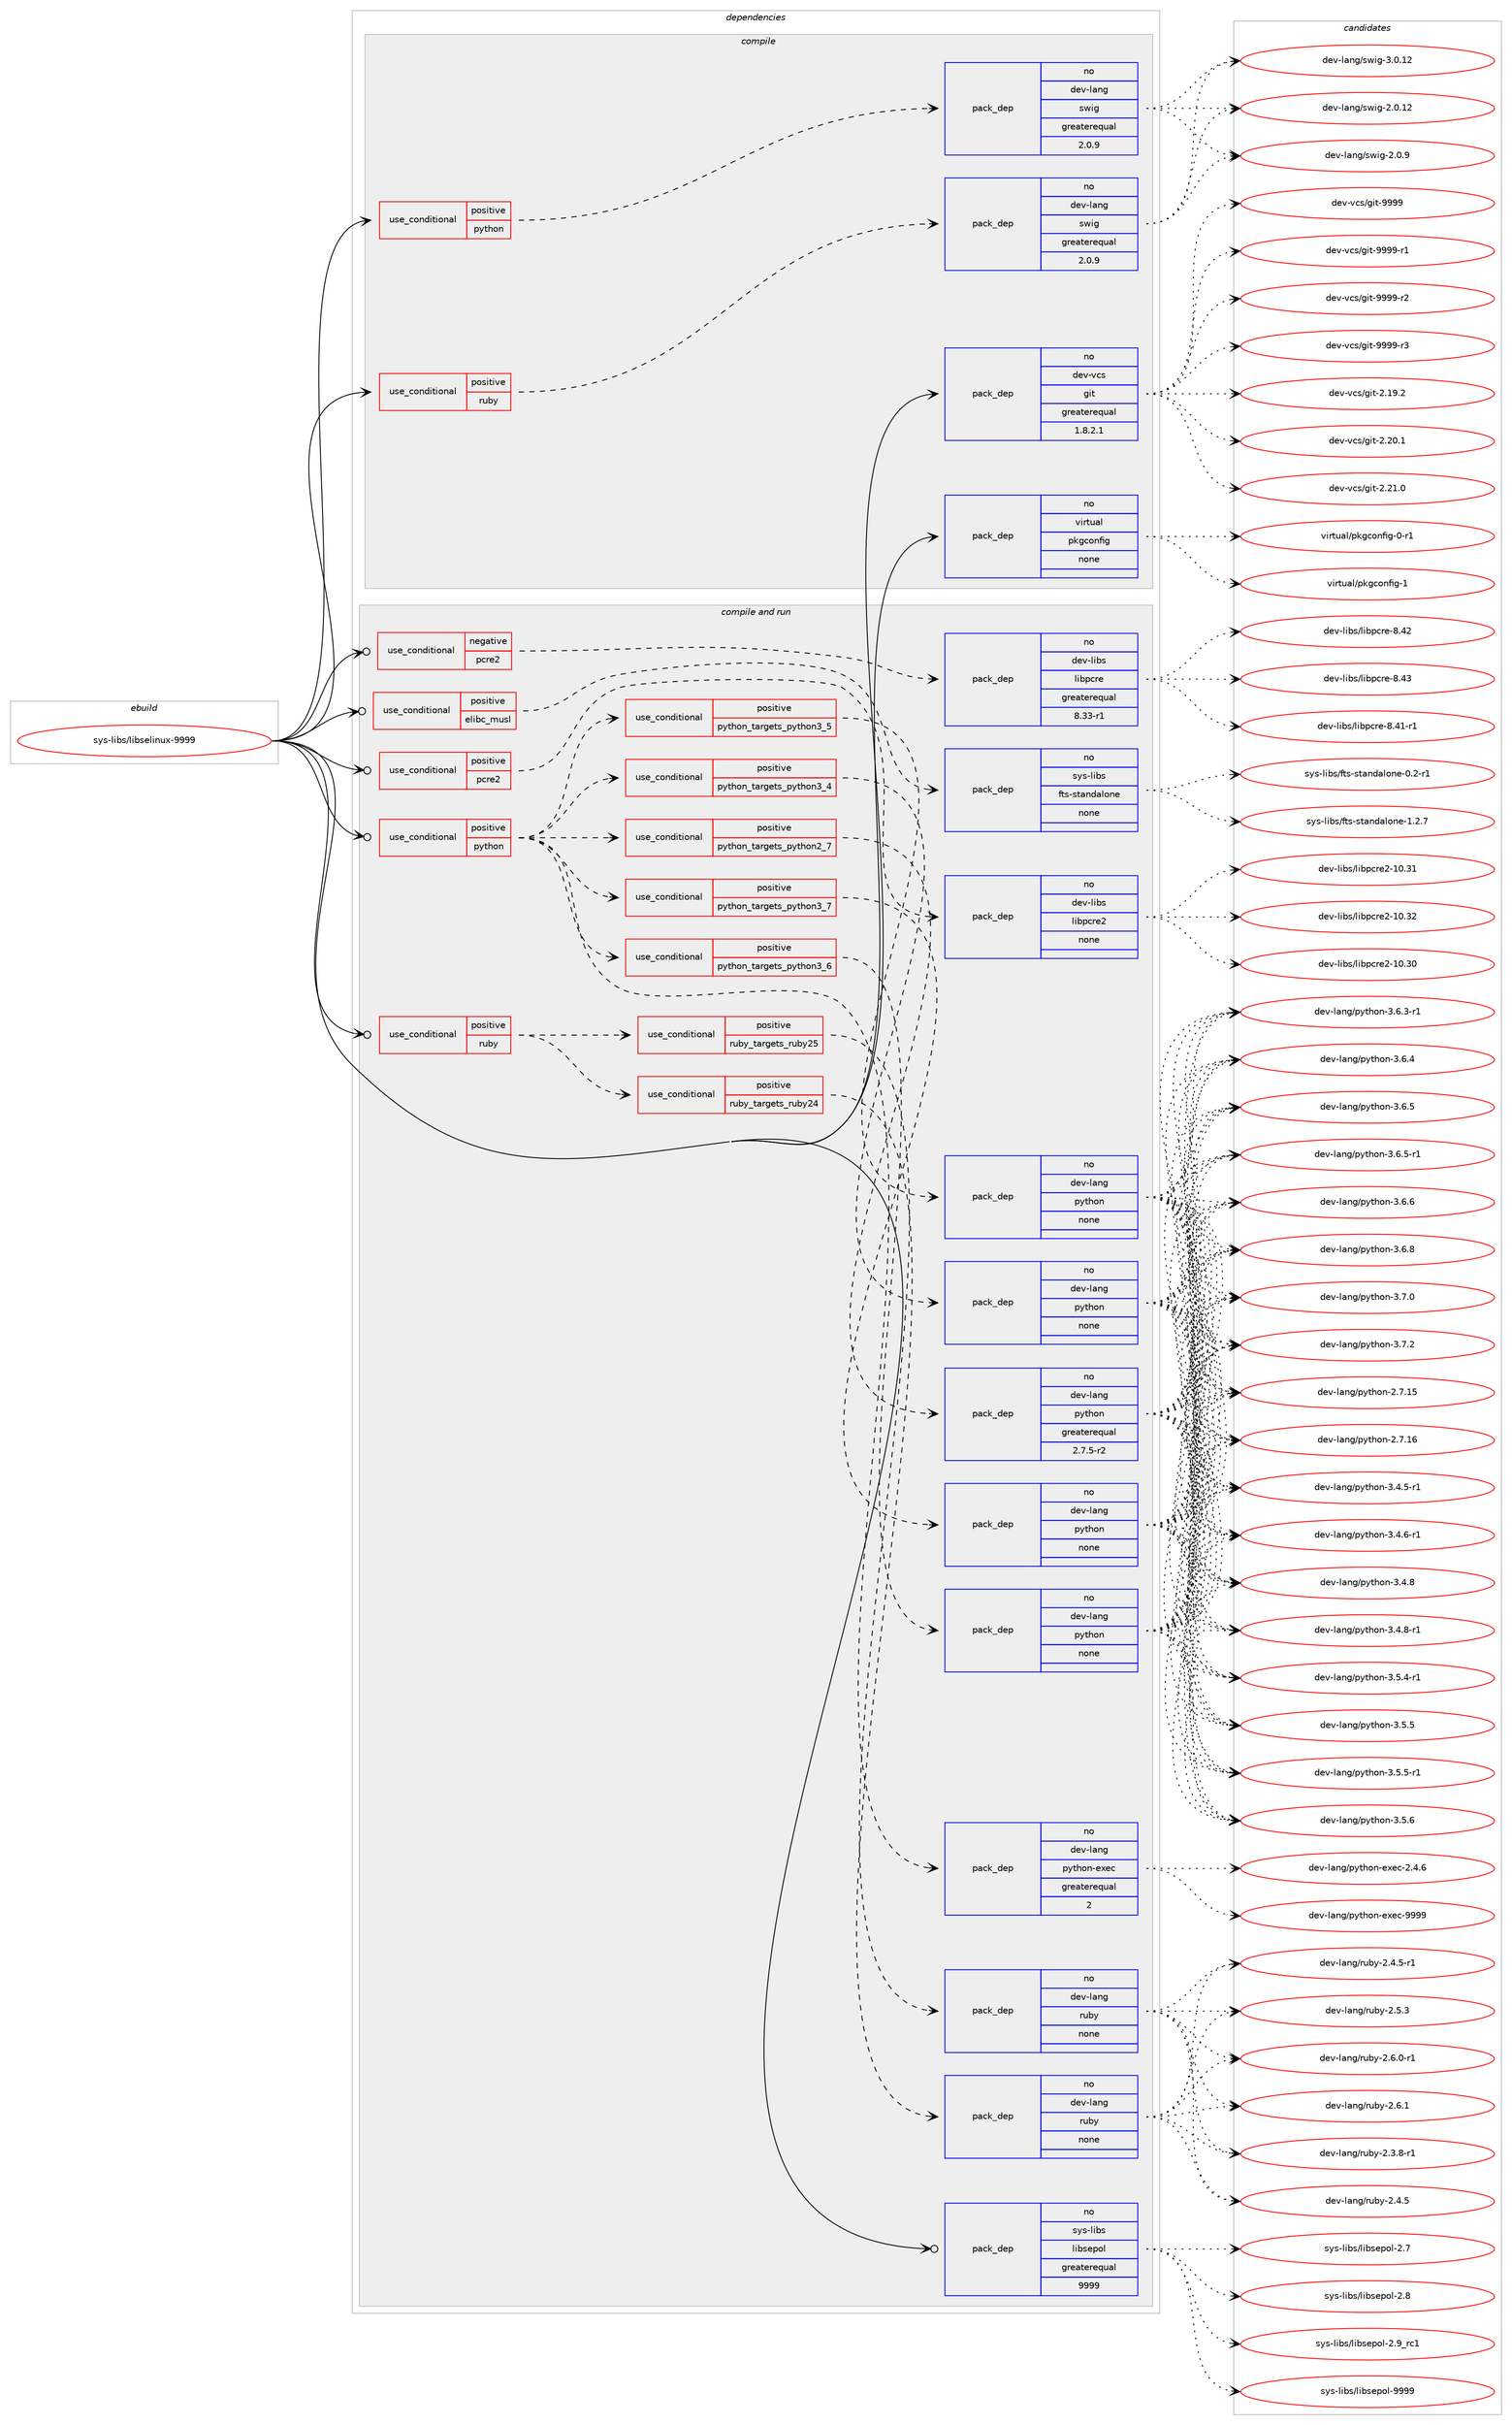digraph prolog {

# *************
# Graph options
# *************

newrank=true;
concentrate=true;
compound=true;
graph [rankdir=LR,fontname=Helvetica,fontsize=10,ranksep=1.5];#, ranksep=2.5, nodesep=0.2];
edge  [arrowhead=vee];
node  [fontname=Helvetica,fontsize=10];

# **********
# The ebuild
# **********

subgraph cluster_leftcol {
color=gray;
rank=same;
label=<<i>ebuild</i>>;
id [label="sys-libs/libselinux-9999", color=red, width=4, href="../sys-libs/libselinux-9999.svg"];
}

# ****************
# The dependencies
# ****************

subgraph cluster_midcol {
color=gray;
label=<<i>dependencies</i>>;
subgraph cluster_compile {
fillcolor="#eeeeee";
style=filled;
label=<<i>compile</i>>;
subgraph cond462052 {
dependency1738681 [label=<<TABLE BORDER="0" CELLBORDER="1" CELLSPACING="0" CELLPADDING="4"><TR><TD ROWSPAN="3" CELLPADDING="10">use_conditional</TD></TR><TR><TD>positive</TD></TR><TR><TD>python</TD></TR></TABLE>>, shape=none, color=red];
subgraph pack1247934 {
dependency1738682 [label=<<TABLE BORDER="0" CELLBORDER="1" CELLSPACING="0" CELLPADDING="4" WIDTH="220"><TR><TD ROWSPAN="6" CELLPADDING="30">pack_dep</TD></TR><TR><TD WIDTH="110">no</TD></TR><TR><TD>dev-lang</TD></TR><TR><TD>swig</TD></TR><TR><TD>greaterequal</TD></TR><TR><TD>2.0.9</TD></TR></TABLE>>, shape=none, color=blue];
}
dependency1738681:e -> dependency1738682:w [weight=20,style="dashed",arrowhead="vee"];
}
id:e -> dependency1738681:w [weight=20,style="solid",arrowhead="vee"];
subgraph cond462053 {
dependency1738683 [label=<<TABLE BORDER="0" CELLBORDER="1" CELLSPACING="0" CELLPADDING="4"><TR><TD ROWSPAN="3" CELLPADDING="10">use_conditional</TD></TR><TR><TD>positive</TD></TR><TR><TD>ruby</TD></TR></TABLE>>, shape=none, color=red];
subgraph pack1247935 {
dependency1738684 [label=<<TABLE BORDER="0" CELLBORDER="1" CELLSPACING="0" CELLPADDING="4" WIDTH="220"><TR><TD ROWSPAN="6" CELLPADDING="30">pack_dep</TD></TR><TR><TD WIDTH="110">no</TD></TR><TR><TD>dev-lang</TD></TR><TR><TD>swig</TD></TR><TR><TD>greaterequal</TD></TR><TR><TD>2.0.9</TD></TR></TABLE>>, shape=none, color=blue];
}
dependency1738683:e -> dependency1738684:w [weight=20,style="dashed",arrowhead="vee"];
}
id:e -> dependency1738683:w [weight=20,style="solid",arrowhead="vee"];
subgraph pack1247936 {
dependency1738685 [label=<<TABLE BORDER="0" CELLBORDER="1" CELLSPACING="0" CELLPADDING="4" WIDTH="220"><TR><TD ROWSPAN="6" CELLPADDING="30">pack_dep</TD></TR><TR><TD WIDTH="110">no</TD></TR><TR><TD>dev-vcs</TD></TR><TR><TD>git</TD></TR><TR><TD>greaterequal</TD></TR><TR><TD>1.8.2.1</TD></TR></TABLE>>, shape=none, color=blue];
}
id:e -> dependency1738685:w [weight=20,style="solid",arrowhead="vee"];
subgraph pack1247937 {
dependency1738686 [label=<<TABLE BORDER="0" CELLBORDER="1" CELLSPACING="0" CELLPADDING="4" WIDTH="220"><TR><TD ROWSPAN="6" CELLPADDING="30">pack_dep</TD></TR><TR><TD WIDTH="110">no</TD></TR><TR><TD>virtual</TD></TR><TR><TD>pkgconfig</TD></TR><TR><TD>none</TD></TR><TR><TD></TD></TR></TABLE>>, shape=none, color=blue];
}
id:e -> dependency1738686:w [weight=20,style="solid",arrowhead="vee"];
}
subgraph cluster_compileandrun {
fillcolor="#eeeeee";
style=filled;
label=<<i>compile and run</i>>;
subgraph cond462054 {
dependency1738687 [label=<<TABLE BORDER="0" CELLBORDER="1" CELLSPACING="0" CELLPADDING="4"><TR><TD ROWSPAN="3" CELLPADDING="10">use_conditional</TD></TR><TR><TD>negative</TD></TR><TR><TD>pcre2</TD></TR></TABLE>>, shape=none, color=red];
subgraph pack1247938 {
dependency1738688 [label=<<TABLE BORDER="0" CELLBORDER="1" CELLSPACING="0" CELLPADDING="4" WIDTH="220"><TR><TD ROWSPAN="6" CELLPADDING="30">pack_dep</TD></TR><TR><TD WIDTH="110">no</TD></TR><TR><TD>dev-libs</TD></TR><TR><TD>libpcre</TD></TR><TR><TD>greaterequal</TD></TR><TR><TD>8.33-r1</TD></TR></TABLE>>, shape=none, color=blue];
}
dependency1738687:e -> dependency1738688:w [weight=20,style="dashed",arrowhead="vee"];
}
id:e -> dependency1738687:w [weight=20,style="solid",arrowhead="odotvee"];
subgraph cond462055 {
dependency1738689 [label=<<TABLE BORDER="0" CELLBORDER="1" CELLSPACING="0" CELLPADDING="4"><TR><TD ROWSPAN="3" CELLPADDING="10">use_conditional</TD></TR><TR><TD>positive</TD></TR><TR><TD>elibc_musl</TD></TR></TABLE>>, shape=none, color=red];
subgraph pack1247939 {
dependency1738690 [label=<<TABLE BORDER="0" CELLBORDER="1" CELLSPACING="0" CELLPADDING="4" WIDTH="220"><TR><TD ROWSPAN="6" CELLPADDING="30">pack_dep</TD></TR><TR><TD WIDTH="110">no</TD></TR><TR><TD>sys-libs</TD></TR><TR><TD>fts-standalone</TD></TR><TR><TD>none</TD></TR><TR><TD></TD></TR></TABLE>>, shape=none, color=blue];
}
dependency1738689:e -> dependency1738690:w [weight=20,style="dashed",arrowhead="vee"];
}
id:e -> dependency1738689:w [weight=20,style="solid",arrowhead="odotvee"];
subgraph cond462056 {
dependency1738691 [label=<<TABLE BORDER="0" CELLBORDER="1" CELLSPACING="0" CELLPADDING="4"><TR><TD ROWSPAN="3" CELLPADDING="10">use_conditional</TD></TR><TR><TD>positive</TD></TR><TR><TD>pcre2</TD></TR></TABLE>>, shape=none, color=red];
subgraph pack1247940 {
dependency1738692 [label=<<TABLE BORDER="0" CELLBORDER="1" CELLSPACING="0" CELLPADDING="4" WIDTH="220"><TR><TD ROWSPAN="6" CELLPADDING="30">pack_dep</TD></TR><TR><TD WIDTH="110">no</TD></TR><TR><TD>dev-libs</TD></TR><TR><TD>libpcre2</TD></TR><TR><TD>none</TD></TR><TR><TD></TD></TR></TABLE>>, shape=none, color=blue];
}
dependency1738691:e -> dependency1738692:w [weight=20,style="dashed",arrowhead="vee"];
}
id:e -> dependency1738691:w [weight=20,style="solid",arrowhead="odotvee"];
subgraph cond462057 {
dependency1738693 [label=<<TABLE BORDER="0" CELLBORDER="1" CELLSPACING="0" CELLPADDING="4"><TR><TD ROWSPAN="3" CELLPADDING="10">use_conditional</TD></TR><TR><TD>positive</TD></TR><TR><TD>python</TD></TR></TABLE>>, shape=none, color=red];
subgraph cond462058 {
dependency1738694 [label=<<TABLE BORDER="0" CELLBORDER="1" CELLSPACING="0" CELLPADDING="4"><TR><TD ROWSPAN="3" CELLPADDING="10">use_conditional</TD></TR><TR><TD>positive</TD></TR><TR><TD>python_targets_python2_7</TD></TR></TABLE>>, shape=none, color=red];
subgraph pack1247941 {
dependency1738695 [label=<<TABLE BORDER="0" CELLBORDER="1" CELLSPACING="0" CELLPADDING="4" WIDTH="220"><TR><TD ROWSPAN="6" CELLPADDING="30">pack_dep</TD></TR><TR><TD WIDTH="110">no</TD></TR><TR><TD>dev-lang</TD></TR><TR><TD>python</TD></TR><TR><TD>greaterequal</TD></TR><TR><TD>2.7.5-r2</TD></TR></TABLE>>, shape=none, color=blue];
}
dependency1738694:e -> dependency1738695:w [weight=20,style="dashed",arrowhead="vee"];
}
dependency1738693:e -> dependency1738694:w [weight=20,style="dashed",arrowhead="vee"];
subgraph cond462059 {
dependency1738696 [label=<<TABLE BORDER="0" CELLBORDER="1" CELLSPACING="0" CELLPADDING="4"><TR><TD ROWSPAN="3" CELLPADDING="10">use_conditional</TD></TR><TR><TD>positive</TD></TR><TR><TD>python_targets_python3_4</TD></TR></TABLE>>, shape=none, color=red];
subgraph pack1247942 {
dependency1738697 [label=<<TABLE BORDER="0" CELLBORDER="1" CELLSPACING="0" CELLPADDING="4" WIDTH="220"><TR><TD ROWSPAN="6" CELLPADDING="30">pack_dep</TD></TR><TR><TD WIDTH="110">no</TD></TR><TR><TD>dev-lang</TD></TR><TR><TD>python</TD></TR><TR><TD>none</TD></TR><TR><TD></TD></TR></TABLE>>, shape=none, color=blue];
}
dependency1738696:e -> dependency1738697:w [weight=20,style="dashed",arrowhead="vee"];
}
dependency1738693:e -> dependency1738696:w [weight=20,style="dashed",arrowhead="vee"];
subgraph cond462060 {
dependency1738698 [label=<<TABLE BORDER="0" CELLBORDER="1" CELLSPACING="0" CELLPADDING="4"><TR><TD ROWSPAN="3" CELLPADDING="10">use_conditional</TD></TR><TR><TD>positive</TD></TR><TR><TD>python_targets_python3_5</TD></TR></TABLE>>, shape=none, color=red];
subgraph pack1247943 {
dependency1738699 [label=<<TABLE BORDER="0" CELLBORDER="1" CELLSPACING="0" CELLPADDING="4" WIDTH="220"><TR><TD ROWSPAN="6" CELLPADDING="30">pack_dep</TD></TR><TR><TD WIDTH="110">no</TD></TR><TR><TD>dev-lang</TD></TR><TR><TD>python</TD></TR><TR><TD>none</TD></TR><TR><TD></TD></TR></TABLE>>, shape=none, color=blue];
}
dependency1738698:e -> dependency1738699:w [weight=20,style="dashed",arrowhead="vee"];
}
dependency1738693:e -> dependency1738698:w [weight=20,style="dashed",arrowhead="vee"];
subgraph cond462061 {
dependency1738700 [label=<<TABLE BORDER="0" CELLBORDER="1" CELLSPACING="0" CELLPADDING="4"><TR><TD ROWSPAN="3" CELLPADDING="10">use_conditional</TD></TR><TR><TD>positive</TD></TR><TR><TD>python_targets_python3_6</TD></TR></TABLE>>, shape=none, color=red];
subgraph pack1247944 {
dependency1738701 [label=<<TABLE BORDER="0" CELLBORDER="1" CELLSPACING="0" CELLPADDING="4" WIDTH="220"><TR><TD ROWSPAN="6" CELLPADDING="30">pack_dep</TD></TR><TR><TD WIDTH="110">no</TD></TR><TR><TD>dev-lang</TD></TR><TR><TD>python</TD></TR><TR><TD>none</TD></TR><TR><TD></TD></TR></TABLE>>, shape=none, color=blue];
}
dependency1738700:e -> dependency1738701:w [weight=20,style="dashed",arrowhead="vee"];
}
dependency1738693:e -> dependency1738700:w [weight=20,style="dashed",arrowhead="vee"];
subgraph cond462062 {
dependency1738702 [label=<<TABLE BORDER="0" CELLBORDER="1" CELLSPACING="0" CELLPADDING="4"><TR><TD ROWSPAN="3" CELLPADDING="10">use_conditional</TD></TR><TR><TD>positive</TD></TR><TR><TD>python_targets_python3_7</TD></TR></TABLE>>, shape=none, color=red];
subgraph pack1247945 {
dependency1738703 [label=<<TABLE BORDER="0" CELLBORDER="1" CELLSPACING="0" CELLPADDING="4" WIDTH="220"><TR><TD ROWSPAN="6" CELLPADDING="30">pack_dep</TD></TR><TR><TD WIDTH="110">no</TD></TR><TR><TD>dev-lang</TD></TR><TR><TD>python</TD></TR><TR><TD>none</TD></TR><TR><TD></TD></TR></TABLE>>, shape=none, color=blue];
}
dependency1738702:e -> dependency1738703:w [weight=20,style="dashed",arrowhead="vee"];
}
dependency1738693:e -> dependency1738702:w [weight=20,style="dashed",arrowhead="vee"];
subgraph pack1247946 {
dependency1738704 [label=<<TABLE BORDER="0" CELLBORDER="1" CELLSPACING="0" CELLPADDING="4" WIDTH="220"><TR><TD ROWSPAN="6" CELLPADDING="30">pack_dep</TD></TR><TR><TD WIDTH="110">no</TD></TR><TR><TD>dev-lang</TD></TR><TR><TD>python-exec</TD></TR><TR><TD>greaterequal</TD></TR><TR><TD>2</TD></TR></TABLE>>, shape=none, color=blue];
}
dependency1738693:e -> dependency1738704:w [weight=20,style="dashed",arrowhead="vee"];
}
id:e -> dependency1738693:w [weight=20,style="solid",arrowhead="odotvee"];
subgraph cond462063 {
dependency1738705 [label=<<TABLE BORDER="0" CELLBORDER="1" CELLSPACING="0" CELLPADDING="4"><TR><TD ROWSPAN="3" CELLPADDING="10">use_conditional</TD></TR><TR><TD>positive</TD></TR><TR><TD>ruby</TD></TR></TABLE>>, shape=none, color=red];
subgraph cond462064 {
dependency1738706 [label=<<TABLE BORDER="0" CELLBORDER="1" CELLSPACING="0" CELLPADDING="4"><TR><TD ROWSPAN="3" CELLPADDING="10">use_conditional</TD></TR><TR><TD>positive</TD></TR><TR><TD>ruby_targets_ruby24</TD></TR></TABLE>>, shape=none, color=red];
subgraph pack1247947 {
dependency1738707 [label=<<TABLE BORDER="0" CELLBORDER="1" CELLSPACING="0" CELLPADDING="4" WIDTH="220"><TR><TD ROWSPAN="6" CELLPADDING="30">pack_dep</TD></TR><TR><TD WIDTH="110">no</TD></TR><TR><TD>dev-lang</TD></TR><TR><TD>ruby</TD></TR><TR><TD>none</TD></TR><TR><TD></TD></TR></TABLE>>, shape=none, color=blue];
}
dependency1738706:e -> dependency1738707:w [weight=20,style="dashed",arrowhead="vee"];
}
dependency1738705:e -> dependency1738706:w [weight=20,style="dashed",arrowhead="vee"];
subgraph cond462065 {
dependency1738708 [label=<<TABLE BORDER="0" CELLBORDER="1" CELLSPACING="0" CELLPADDING="4"><TR><TD ROWSPAN="3" CELLPADDING="10">use_conditional</TD></TR><TR><TD>positive</TD></TR><TR><TD>ruby_targets_ruby25</TD></TR></TABLE>>, shape=none, color=red];
subgraph pack1247948 {
dependency1738709 [label=<<TABLE BORDER="0" CELLBORDER="1" CELLSPACING="0" CELLPADDING="4" WIDTH="220"><TR><TD ROWSPAN="6" CELLPADDING="30">pack_dep</TD></TR><TR><TD WIDTH="110">no</TD></TR><TR><TD>dev-lang</TD></TR><TR><TD>ruby</TD></TR><TR><TD>none</TD></TR><TR><TD></TD></TR></TABLE>>, shape=none, color=blue];
}
dependency1738708:e -> dependency1738709:w [weight=20,style="dashed",arrowhead="vee"];
}
dependency1738705:e -> dependency1738708:w [weight=20,style="dashed",arrowhead="vee"];
}
id:e -> dependency1738705:w [weight=20,style="solid",arrowhead="odotvee"];
subgraph pack1247949 {
dependency1738710 [label=<<TABLE BORDER="0" CELLBORDER="1" CELLSPACING="0" CELLPADDING="4" WIDTH="220"><TR><TD ROWSPAN="6" CELLPADDING="30">pack_dep</TD></TR><TR><TD WIDTH="110">no</TD></TR><TR><TD>sys-libs</TD></TR><TR><TD>libsepol</TD></TR><TR><TD>greaterequal</TD></TR><TR><TD>9999</TD></TR></TABLE>>, shape=none, color=blue];
}
id:e -> dependency1738710:w [weight=20,style="solid",arrowhead="odotvee"];
}
subgraph cluster_run {
fillcolor="#eeeeee";
style=filled;
label=<<i>run</i>>;
}
}

# **************
# The candidates
# **************

subgraph cluster_choices {
rank=same;
color=gray;
label=<<i>candidates</i>>;

subgraph choice1247934 {
color=black;
nodesep=1;
choice10010111845108971101034711511910510345504648464950 [label="dev-lang/swig-2.0.12", color=red, width=4,href="../dev-lang/swig-2.0.12.svg"];
choice100101118451089711010347115119105103455046484657 [label="dev-lang/swig-2.0.9", color=red, width=4,href="../dev-lang/swig-2.0.9.svg"];
choice10010111845108971101034711511910510345514648464950 [label="dev-lang/swig-3.0.12", color=red, width=4,href="../dev-lang/swig-3.0.12.svg"];
dependency1738682:e -> choice10010111845108971101034711511910510345504648464950:w [style=dotted,weight="100"];
dependency1738682:e -> choice100101118451089711010347115119105103455046484657:w [style=dotted,weight="100"];
dependency1738682:e -> choice10010111845108971101034711511910510345514648464950:w [style=dotted,weight="100"];
}
subgraph choice1247935 {
color=black;
nodesep=1;
choice10010111845108971101034711511910510345504648464950 [label="dev-lang/swig-2.0.12", color=red, width=4,href="../dev-lang/swig-2.0.12.svg"];
choice100101118451089711010347115119105103455046484657 [label="dev-lang/swig-2.0.9", color=red, width=4,href="../dev-lang/swig-2.0.9.svg"];
choice10010111845108971101034711511910510345514648464950 [label="dev-lang/swig-3.0.12", color=red, width=4,href="../dev-lang/swig-3.0.12.svg"];
dependency1738684:e -> choice10010111845108971101034711511910510345504648464950:w [style=dotted,weight="100"];
dependency1738684:e -> choice100101118451089711010347115119105103455046484657:w [style=dotted,weight="100"];
dependency1738684:e -> choice10010111845108971101034711511910510345514648464950:w [style=dotted,weight="100"];
}
subgraph choice1247936 {
color=black;
nodesep=1;
choice10010111845118991154710310511645504649574650 [label="dev-vcs/git-2.19.2", color=red, width=4,href="../dev-vcs/git-2.19.2.svg"];
choice10010111845118991154710310511645504650484649 [label="dev-vcs/git-2.20.1", color=red, width=4,href="../dev-vcs/git-2.20.1.svg"];
choice10010111845118991154710310511645504650494648 [label="dev-vcs/git-2.21.0", color=red, width=4,href="../dev-vcs/git-2.21.0.svg"];
choice1001011184511899115471031051164557575757 [label="dev-vcs/git-9999", color=red, width=4,href="../dev-vcs/git-9999.svg"];
choice10010111845118991154710310511645575757574511449 [label="dev-vcs/git-9999-r1", color=red, width=4,href="../dev-vcs/git-9999-r1.svg"];
choice10010111845118991154710310511645575757574511450 [label="dev-vcs/git-9999-r2", color=red, width=4,href="../dev-vcs/git-9999-r2.svg"];
choice10010111845118991154710310511645575757574511451 [label="dev-vcs/git-9999-r3", color=red, width=4,href="../dev-vcs/git-9999-r3.svg"];
dependency1738685:e -> choice10010111845118991154710310511645504649574650:w [style=dotted,weight="100"];
dependency1738685:e -> choice10010111845118991154710310511645504650484649:w [style=dotted,weight="100"];
dependency1738685:e -> choice10010111845118991154710310511645504650494648:w [style=dotted,weight="100"];
dependency1738685:e -> choice1001011184511899115471031051164557575757:w [style=dotted,weight="100"];
dependency1738685:e -> choice10010111845118991154710310511645575757574511449:w [style=dotted,weight="100"];
dependency1738685:e -> choice10010111845118991154710310511645575757574511450:w [style=dotted,weight="100"];
dependency1738685:e -> choice10010111845118991154710310511645575757574511451:w [style=dotted,weight="100"];
}
subgraph choice1247937 {
color=black;
nodesep=1;
choice11810511411611797108471121071039911111010210510345484511449 [label="virtual/pkgconfig-0-r1", color=red, width=4,href="../virtual/pkgconfig-0-r1.svg"];
choice1181051141161179710847112107103991111101021051034549 [label="virtual/pkgconfig-1", color=red, width=4,href="../virtual/pkgconfig-1.svg"];
dependency1738686:e -> choice11810511411611797108471121071039911111010210510345484511449:w [style=dotted,weight="100"];
dependency1738686:e -> choice1181051141161179710847112107103991111101021051034549:w [style=dotted,weight="100"];
}
subgraph choice1247938 {
color=black;
nodesep=1;
choice100101118451081059811547108105981129911410145564652494511449 [label="dev-libs/libpcre-8.41-r1", color=red, width=4,href="../dev-libs/libpcre-8.41-r1.svg"];
choice10010111845108105981154710810598112991141014556465250 [label="dev-libs/libpcre-8.42", color=red, width=4,href="../dev-libs/libpcre-8.42.svg"];
choice10010111845108105981154710810598112991141014556465251 [label="dev-libs/libpcre-8.43", color=red, width=4,href="../dev-libs/libpcre-8.43.svg"];
dependency1738688:e -> choice100101118451081059811547108105981129911410145564652494511449:w [style=dotted,weight="100"];
dependency1738688:e -> choice10010111845108105981154710810598112991141014556465250:w [style=dotted,weight="100"];
dependency1738688:e -> choice10010111845108105981154710810598112991141014556465251:w [style=dotted,weight="100"];
}
subgraph choice1247939 {
color=black;
nodesep=1;
choice115121115451081059811547102116115451151169711010097108111110101454846504511449 [label="sys-libs/fts-standalone-0.2-r1", color=red, width=4,href="../sys-libs/fts-standalone-0.2-r1.svg"];
choice115121115451081059811547102116115451151169711010097108111110101454946504655 [label="sys-libs/fts-standalone-1.2.7", color=red, width=4,href="../sys-libs/fts-standalone-1.2.7.svg"];
dependency1738690:e -> choice115121115451081059811547102116115451151169711010097108111110101454846504511449:w [style=dotted,weight="100"];
dependency1738690:e -> choice115121115451081059811547102116115451151169711010097108111110101454946504655:w [style=dotted,weight="100"];
}
subgraph choice1247940 {
color=black;
nodesep=1;
choice100101118451081059811547108105981129911410150454948465148 [label="dev-libs/libpcre2-10.30", color=red, width=4,href="../dev-libs/libpcre2-10.30.svg"];
choice100101118451081059811547108105981129911410150454948465149 [label="dev-libs/libpcre2-10.31", color=red, width=4,href="../dev-libs/libpcre2-10.31.svg"];
choice100101118451081059811547108105981129911410150454948465150 [label="dev-libs/libpcre2-10.32", color=red, width=4,href="../dev-libs/libpcre2-10.32.svg"];
dependency1738692:e -> choice100101118451081059811547108105981129911410150454948465148:w [style=dotted,weight="100"];
dependency1738692:e -> choice100101118451081059811547108105981129911410150454948465149:w [style=dotted,weight="100"];
dependency1738692:e -> choice100101118451081059811547108105981129911410150454948465150:w [style=dotted,weight="100"];
}
subgraph choice1247941 {
color=black;
nodesep=1;
choice10010111845108971101034711212111610411111045504655464953 [label="dev-lang/python-2.7.15", color=red, width=4,href="../dev-lang/python-2.7.15.svg"];
choice10010111845108971101034711212111610411111045504655464954 [label="dev-lang/python-2.7.16", color=red, width=4,href="../dev-lang/python-2.7.16.svg"];
choice1001011184510897110103471121211161041111104551465246534511449 [label="dev-lang/python-3.4.5-r1", color=red, width=4,href="../dev-lang/python-3.4.5-r1.svg"];
choice1001011184510897110103471121211161041111104551465246544511449 [label="dev-lang/python-3.4.6-r1", color=red, width=4,href="../dev-lang/python-3.4.6-r1.svg"];
choice100101118451089711010347112121116104111110455146524656 [label="dev-lang/python-3.4.8", color=red, width=4,href="../dev-lang/python-3.4.8.svg"];
choice1001011184510897110103471121211161041111104551465246564511449 [label="dev-lang/python-3.4.8-r1", color=red, width=4,href="../dev-lang/python-3.4.8-r1.svg"];
choice1001011184510897110103471121211161041111104551465346524511449 [label="dev-lang/python-3.5.4-r1", color=red, width=4,href="../dev-lang/python-3.5.4-r1.svg"];
choice100101118451089711010347112121116104111110455146534653 [label="dev-lang/python-3.5.5", color=red, width=4,href="../dev-lang/python-3.5.5.svg"];
choice1001011184510897110103471121211161041111104551465346534511449 [label="dev-lang/python-3.5.5-r1", color=red, width=4,href="../dev-lang/python-3.5.5-r1.svg"];
choice100101118451089711010347112121116104111110455146534654 [label="dev-lang/python-3.5.6", color=red, width=4,href="../dev-lang/python-3.5.6.svg"];
choice1001011184510897110103471121211161041111104551465446514511449 [label="dev-lang/python-3.6.3-r1", color=red, width=4,href="../dev-lang/python-3.6.3-r1.svg"];
choice100101118451089711010347112121116104111110455146544652 [label="dev-lang/python-3.6.4", color=red, width=4,href="../dev-lang/python-3.6.4.svg"];
choice100101118451089711010347112121116104111110455146544653 [label="dev-lang/python-3.6.5", color=red, width=4,href="../dev-lang/python-3.6.5.svg"];
choice1001011184510897110103471121211161041111104551465446534511449 [label="dev-lang/python-3.6.5-r1", color=red, width=4,href="../dev-lang/python-3.6.5-r1.svg"];
choice100101118451089711010347112121116104111110455146544654 [label="dev-lang/python-3.6.6", color=red, width=4,href="../dev-lang/python-3.6.6.svg"];
choice100101118451089711010347112121116104111110455146544656 [label="dev-lang/python-3.6.8", color=red, width=4,href="../dev-lang/python-3.6.8.svg"];
choice100101118451089711010347112121116104111110455146554648 [label="dev-lang/python-3.7.0", color=red, width=4,href="../dev-lang/python-3.7.0.svg"];
choice100101118451089711010347112121116104111110455146554650 [label="dev-lang/python-3.7.2", color=red, width=4,href="../dev-lang/python-3.7.2.svg"];
dependency1738695:e -> choice10010111845108971101034711212111610411111045504655464953:w [style=dotted,weight="100"];
dependency1738695:e -> choice10010111845108971101034711212111610411111045504655464954:w [style=dotted,weight="100"];
dependency1738695:e -> choice1001011184510897110103471121211161041111104551465246534511449:w [style=dotted,weight="100"];
dependency1738695:e -> choice1001011184510897110103471121211161041111104551465246544511449:w [style=dotted,weight="100"];
dependency1738695:e -> choice100101118451089711010347112121116104111110455146524656:w [style=dotted,weight="100"];
dependency1738695:e -> choice1001011184510897110103471121211161041111104551465246564511449:w [style=dotted,weight="100"];
dependency1738695:e -> choice1001011184510897110103471121211161041111104551465346524511449:w [style=dotted,weight="100"];
dependency1738695:e -> choice100101118451089711010347112121116104111110455146534653:w [style=dotted,weight="100"];
dependency1738695:e -> choice1001011184510897110103471121211161041111104551465346534511449:w [style=dotted,weight="100"];
dependency1738695:e -> choice100101118451089711010347112121116104111110455146534654:w [style=dotted,weight="100"];
dependency1738695:e -> choice1001011184510897110103471121211161041111104551465446514511449:w [style=dotted,weight="100"];
dependency1738695:e -> choice100101118451089711010347112121116104111110455146544652:w [style=dotted,weight="100"];
dependency1738695:e -> choice100101118451089711010347112121116104111110455146544653:w [style=dotted,weight="100"];
dependency1738695:e -> choice1001011184510897110103471121211161041111104551465446534511449:w [style=dotted,weight="100"];
dependency1738695:e -> choice100101118451089711010347112121116104111110455146544654:w [style=dotted,weight="100"];
dependency1738695:e -> choice100101118451089711010347112121116104111110455146544656:w [style=dotted,weight="100"];
dependency1738695:e -> choice100101118451089711010347112121116104111110455146554648:w [style=dotted,weight="100"];
dependency1738695:e -> choice100101118451089711010347112121116104111110455146554650:w [style=dotted,weight="100"];
}
subgraph choice1247942 {
color=black;
nodesep=1;
choice10010111845108971101034711212111610411111045504655464953 [label="dev-lang/python-2.7.15", color=red, width=4,href="../dev-lang/python-2.7.15.svg"];
choice10010111845108971101034711212111610411111045504655464954 [label="dev-lang/python-2.7.16", color=red, width=4,href="../dev-lang/python-2.7.16.svg"];
choice1001011184510897110103471121211161041111104551465246534511449 [label="dev-lang/python-3.4.5-r1", color=red, width=4,href="../dev-lang/python-3.4.5-r1.svg"];
choice1001011184510897110103471121211161041111104551465246544511449 [label="dev-lang/python-3.4.6-r1", color=red, width=4,href="../dev-lang/python-3.4.6-r1.svg"];
choice100101118451089711010347112121116104111110455146524656 [label="dev-lang/python-3.4.8", color=red, width=4,href="../dev-lang/python-3.4.8.svg"];
choice1001011184510897110103471121211161041111104551465246564511449 [label="dev-lang/python-3.4.8-r1", color=red, width=4,href="../dev-lang/python-3.4.8-r1.svg"];
choice1001011184510897110103471121211161041111104551465346524511449 [label="dev-lang/python-3.5.4-r1", color=red, width=4,href="../dev-lang/python-3.5.4-r1.svg"];
choice100101118451089711010347112121116104111110455146534653 [label="dev-lang/python-3.5.5", color=red, width=4,href="../dev-lang/python-3.5.5.svg"];
choice1001011184510897110103471121211161041111104551465346534511449 [label="dev-lang/python-3.5.5-r1", color=red, width=4,href="../dev-lang/python-3.5.5-r1.svg"];
choice100101118451089711010347112121116104111110455146534654 [label="dev-lang/python-3.5.6", color=red, width=4,href="../dev-lang/python-3.5.6.svg"];
choice1001011184510897110103471121211161041111104551465446514511449 [label="dev-lang/python-3.6.3-r1", color=red, width=4,href="../dev-lang/python-3.6.3-r1.svg"];
choice100101118451089711010347112121116104111110455146544652 [label="dev-lang/python-3.6.4", color=red, width=4,href="../dev-lang/python-3.6.4.svg"];
choice100101118451089711010347112121116104111110455146544653 [label="dev-lang/python-3.6.5", color=red, width=4,href="../dev-lang/python-3.6.5.svg"];
choice1001011184510897110103471121211161041111104551465446534511449 [label="dev-lang/python-3.6.5-r1", color=red, width=4,href="../dev-lang/python-3.6.5-r1.svg"];
choice100101118451089711010347112121116104111110455146544654 [label="dev-lang/python-3.6.6", color=red, width=4,href="../dev-lang/python-3.6.6.svg"];
choice100101118451089711010347112121116104111110455146544656 [label="dev-lang/python-3.6.8", color=red, width=4,href="../dev-lang/python-3.6.8.svg"];
choice100101118451089711010347112121116104111110455146554648 [label="dev-lang/python-3.7.0", color=red, width=4,href="../dev-lang/python-3.7.0.svg"];
choice100101118451089711010347112121116104111110455146554650 [label="dev-lang/python-3.7.2", color=red, width=4,href="../dev-lang/python-3.7.2.svg"];
dependency1738697:e -> choice10010111845108971101034711212111610411111045504655464953:w [style=dotted,weight="100"];
dependency1738697:e -> choice10010111845108971101034711212111610411111045504655464954:w [style=dotted,weight="100"];
dependency1738697:e -> choice1001011184510897110103471121211161041111104551465246534511449:w [style=dotted,weight="100"];
dependency1738697:e -> choice1001011184510897110103471121211161041111104551465246544511449:w [style=dotted,weight="100"];
dependency1738697:e -> choice100101118451089711010347112121116104111110455146524656:w [style=dotted,weight="100"];
dependency1738697:e -> choice1001011184510897110103471121211161041111104551465246564511449:w [style=dotted,weight="100"];
dependency1738697:e -> choice1001011184510897110103471121211161041111104551465346524511449:w [style=dotted,weight="100"];
dependency1738697:e -> choice100101118451089711010347112121116104111110455146534653:w [style=dotted,weight="100"];
dependency1738697:e -> choice1001011184510897110103471121211161041111104551465346534511449:w [style=dotted,weight="100"];
dependency1738697:e -> choice100101118451089711010347112121116104111110455146534654:w [style=dotted,weight="100"];
dependency1738697:e -> choice1001011184510897110103471121211161041111104551465446514511449:w [style=dotted,weight="100"];
dependency1738697:e -> choice100101118451089711010347112121116104111110455146544652:w [style=dotted,weight="100"];
dependency1738697:e -> choice100101118451089711010347112121116104111110455146544653:w [style=dotted,weight="100"];
dependency1738697:e -> choice1001011184510897110103471121211161041111104551465446534511449:w [style=dotted,weight="100"];
dependency1738697:e -> choice100101118451089711010347112121116104111110455146544654:w [style=dotted,weight="100"];
dependency1738697:e -> choice100101118451089711010347112121116104111110455146544656:w [style=dotted,weight="100"];
dependency1738697:e -> choice100101118451089711010347112121116104111110455146554648:w [style=dotted,weight="100"];
dependency1738697:e -> choice100101118451089711010347112121116104111110455146554650:w [style=dotted,weight="100"];
}
subgraph choice1247943 {
color=black;
nodesep=1;
choice10010111845108971101034711212111610411111045504655464953 [label="dev-lang/python-2.7.15", color=red, width=4,href="../dev-lang/python-2.7.15.svg"];
choice10010111845108971101034711212111610411111045504655464954 [label="dev-lang/python-2.7.16", color=red, width=4,href="../dev-lang/python-2.7.16.svg"];
choice1001011184510897110103471121211161041111104551465246534511449 [label="dev-lang/python-3.4.5-r1", color=red, width=4,href="../dev-lang/python-3.4.5-r1.svg"];
choice1001011184510897110103471121211161041111104551465246544511449 [label="dev-lang/python-3.4.6-r1", color=red, width=4,href="../dev-lang/python-3.4.6-r1.svg"];
choice100101118451089711010347112121116104111110455146524656 [label="dev-lang/python-3.4.8", color=red, width=4,href="../dev-lang/python-3.4.8.svg"];
choice1001011184510897110103471121211161041111104551465246564511449 [label="dev-lang/python-3.4.8-r1", color=red, width=4,href="../dev-lang/python-3.4.8-r1.svg"];
choice1001011184510897110103471121211161041111104551465346524511449 [label="dev-lang/python-3.5.4-r1", color=red, width=4,href="../dev-lang/python-3.5.4-r1.svg"];
choice100101118451089711010347112121116104111110455146534653 [label="dev-lang/python-3.5.5", color=red, width=4,href="../dev-lang/python-3.5.5.svg"];
choice1001011184510897110103471121211161041111104551465346534511449 [label="dev-lang/python-3.5.5-r1", color=red, width=4,href="../dev-lang/python-3.5.5-r1.svg"];
choice100101118451089711010347112121116104111110455146534654 [label="dev-lang/python-3.5.6", color=red, width=4,href="../dev-lang/python-3.5.6.svg"];
choice1001011184510897110103471121211161041111104551465446514511449 [label="dev-lang/python-3.6.3-r1", color=red, width=4,href="../dev-lang/python-3.6.3-r1.svg"];
choice100101118451089711010347112121116104111110455146544652 [label="dev-lang/python-3.6.4", color=red, width=4,href="../dev-lang/python-3.6.4.svg"];
choice100101118451089711010347112121116104111110455146544653 [label="dev-lang/python-3.6.5", color=red, width=4,href="../dev-lang/python-3.6.5.svg"];
choice1001011184510897110103471121211161041111104551465446534511449 [label="dev-lang/python-3.6.5-r1", color=red, width=4,href="../dev-lang/python-3.6.5-r1.svg"];
choice100101118451089711010347112121116104111110455146544654 [label="dev-lang/python-3.6.6", color=red, width=4,href="../dev-lang/python-3.6.6.svg"];
choice100101118451089711010347112121116104111110455146544656 [label="dev-lang/python-3.6.8", color=red, width=4,href="../dev-lang/python-3.6.8.svg"];
choice100101118451089711010347112121116104111110455146554648 [label="dev-lang/python-3.7.0", color=red, width=4,href="../dev-lang/python-3.7.0.svg"];
choice100101118451089711010347112121116104111110455146554650 [label="dev-lang/python-3.7.2", color=red, width=4,href="../dev-lang/python-3.7.2.svg"];
dependency1738699:e -> choice10010111845108971101034711212111610411111045504655464953:w [style=dotted,weight="100"];
dependency1738699:e -> choice10010111845108971101034711212111610411111045504655464954:w [style=dotted,weight="100"];
dependency1738699:e -> choice1001011184510897110103471121211161041111104551465246534511449:w [style=dotted,weight="100"];
dependency1738699:e -> choice1001011184510897110103471121211161041111104551465246544511449:w [style=dotted,weight="100"];
dependency1738699:e -> choice100101118451089711010347112121116104111110455146524656:w [style=dotted,weight="100"];
dependency1738699:e -> choice1001011184510897110103471121211161041111104551465246564511449:w [style=dotted,weight="100"];
dependency1738699:e -> choice1001011184510897110103471121211161041111104551465346524511449:w [style=dotted,weight="100"];
dependency1738699:e -> choice100101118451089711010347112121116104111110455146534653:w [style=dotted,weight="100"];
dependency1738699:e -> choice1001011184510897110103471121211161041111104551465346534511449:w [style=dotted,weight="100"];
dependency1738699:e -> choice100101118451089711010347112121116104111110455146534654:w [style=dotted,weight="100"];
dependency1738699:e -> choice1001011184510897110103471121211161041111104551465446514511449:w [style=dotted,weight="100"];
dependency1738699:e -> choice100101118451089711010347112121116104111110455146544652:w [style=dotted,weight="100"];
dependency1738699:e -> choice100101118451089711010347112121116104111110455146544653:w [style=dotted,weight="100"];
dependency1738699:e -> choice1001011184510897110103471121211161041111104551465446534511449:w [style=dotted,weight="100"];
dependency1738699:e -> choice100101118451089711010347112121116104111110455146544654:w [style=dotted,weight="100"];
dependency1738699:e -> choice100101118451089711010347112121116104111110455146544656:w [style=dotted,weight="100"];
dependency1738699:e -> choice100101118451089711010347112121116104111110455146554648:w [style=dotted,weight="100"];
dependency1738699:e -> choice100101118451089711010347112121116104111110455146554650:w [style=dotted,weight="100"];
}
subgraph choice1247944 {
color=black;
nodesep=1;
choice10010111845108971101034711212111610411111045504655464953 [label="dev-lang/python-2.7.15", color=red, width=4,href="../dev-lang/python-2.7.15.svg"];
choice10010111845108971101034711212111610411111045504655464954 [label="dev-lang/python-2.7.16", color=red, width=4,href="../dev-lang/python-2.7.16.svg"];
choice1001011184510897110103471121211161041111104551465246534511449 [label="dev-lang/python-3.4.5-r1", color=red, width=4,href="../dev-lang/python-3.4.5-r1.svg"];
choice1001011184510897110103471121211161041111104551465246544511449 [label="dev-lang/python-3.4.6-r1", color=red, width=4,href="../dev-lang/python-3.4.6-r1.svg"];
choice100101118451089711010347112121116104111110455146524656 [label="dev-lang/python-3.4.8", color=red, width=4,href="../dev-lang/python-3.4.8.svg"];
choice1001011184510897110103471121211161041111104551465246564511449 [label="dev-lang/python-3.4.8-r1", color=red, width=4,href="../dev-lang/python-3.4.8-r1.svg"];
choice1001011184510897110103471121211161041111104551465346524511449 [label="dev-lang/python-3.5.4-r1", color=red, width=4,href="../dev-lang/python-3.5.4-r1.svg"];
choice100101118451089711010347112121116104111110455146534653 [label="dev-lang/python-3.5.5", color=red, width=4,href="../dev-lang/python-3.5.5.svg"];
choice1001011184510897110103471121211161041111104551465346534511449 [label="dev-lang/python-3.5.5-r1", color=red, width=4,href="../dev-lang/python-3.5.5-r1.svg"];
choice100101118451089711010347112121116104111110455146534654 [label="dev-lang/python-3.5.6", color=red, width=4,href="../dev-lang/python-3.5.6.svg"];
choice1001011184510897110103471121211161041111104551465446514511449 [label="dev-lang/python-3.6.3-r1", color=red, width=4,href="../dev-lang/python-3.6.3-r1.svg"];
choice100101118451089711010347112121116104111110455146544652 [label="dev-lang/python-3.6.4", color=red, width=4,href="../dev-lang/python-3.6.4.svg"];
choice100101118451089711010347112121116104111110455146544653 [label="dev-lang/python-3.6.5", color=red, width=4,href="../dev-lang/python-3.6.5.svg"];
choice1001011184510897110103471121211161041111104551465446534511449 [label="dev-lang/python-3.6.5-r1", color=red, width=4,href="../dev-lang/python-3.6.5-r1.svg"];
choice100101118451089711010347112121116104111110455146544654 [label="dev-lang/python-3.6.6", color=red, width=4,href="../dev-lang/python-3.6.6.svg"];
choice100101118451089711010347112121116104111110455146544656 [label="dev-lang/python-3.6.8", color=red, width=4,href="../dev-lang/python-3.6.8.svg"];
choice100101118451089711010347112121116104111110455146554648 [label="dev-lang/python-3.7.0", color=red, width=4,href="../dev-lang/python-3.7.0.svg"];
choice100101118451089711010347112121116104111110455146554650 [label="dev-lang/python-3.7.2", color=red, width=4,href="../dev-lang/python-3.7.2.svg"];
dependency1738701:e -> choice10010111845108971101034711212111610411111045504655464953:w [style=dotted,weight="100"];
dependency1738701:e -> choice10010111845108971101034711212111610411111045504655464954:w [style=dotted,weight="100"];
dependency1738701:e -> choice1001011184510897110103471121211161041111104551465246534511449:w [style=dotted,weight="100"];
dependency1738701:e -> choice1001011184510897110103471121211161041111104551465246544511449:w [style=dotted,weight="100"];
dependency1738701:e -> choice100101118451089711010347112121116104111110455146524656:w [style=dotted,weight="100"];
dependency1738701:e -> choice1001011184510897110103471121211161041111104551465246564511449:w [style=dotted,weight="100"];
dependency1738701:e -> choice1001011184510897110103471121211161041111104551465346524511449:w [style=dotted,weight="100"];
dependency1738701:e -> choice100101118451089711010347112121116104111110455146534653:w [style=dotted,weight="100"];
dependency1738701:e -> choice1001011184510897110103471121211161041111104551465346534511449:w [style=dotted,weight="100"];
dependency1738701:e -> choice100101118451089711010347112121116104111110455146534654:w [style=dotted,weight="100"];
dependency1738701:e -> choice1001011184510897110103471121211161041111104551465446514511449:w [style=dotted,weight="100"];
dependency1738701:e -> choice100101118451089711010347112121116104111110455146544652:w [style=dotted,weight="100"];
dependency1738701:e -> choice100101118451089711010347112121116104111110455146544653:w [style=dotted,weight="100"];
dependency1738701:e -> choice1001011184510897110103471121211161041111104551465446534511449:w [style=dotted,weight="100"];
dependency1738701:e -> choice100101118451089711010347112121116104111110455146544654:w [style=dotted,weight="100"];
dependency1738701:e -> choice100101118451089711010347112121116104111110455146544656:w [style=dotted,weight="100"];
dependency1738701:e -> choice100101118451089711010347112121116104111110455146554648:w [style=dotted,weight="100"];
dependency1738701:e -> choice100101118451089711010347112121116104111110455146554650:w [style=dotted,weight="100"];
}
subgraph choice1247945 {
color=black;
nodesep=1;
choice10010111845108971101034711212111610411111045504655464953 [label="dev-lang/python-2.7.15", color=red, width=4,href="../dev-lang/python-2.7.15.svg"];
choice10010111845108971101034711212111610411111045504655464954 [label="dev-lang/python-2.7.16", color=red, width=4,href="../dev-lang/python-2.7.16.svg"];
choice1001011184510897110103471121211161041111104551465246534511449 [label="dev-lang/python-3.4.5-r1", color=red, width=4,href="../dev-lang/python-3.4.5-r1.svg"];
choice1001011184510897110103471121211161041111104551465246544511449 [label="dev-lang/python-3.4.6-r1", color=red, width=4,href="../dev-lang/python-3.4.6-r1.svg"];
choice100101118451089711010347112121116104111110455146524656 [label="dev-lang/python-3.4.8", color=red, width=4,href="../dev-lang/python-3.4.8.svg"];
choice1001011184510897110103471121211161041111104551465246564511449 [label="dev-lang/python-3.4.8-r1", color=red, width=4,href="../dev-lang/python-3.4.8-r1.svg"];
choice1001011184510897110103471121211161041111104551465346524511449 [label="dev-lang/python-3.5.4-r1", color=red, width=4,href="../dev-lang/python-3.5.4-r1.svg"];
choice100101118451089711010347112121116104111110455146534653 [label="dev-lang/python-3.5.5", color=red, width=4,href="../dev-lang/python-3.5.5.svg"];
choice1001011184510897110103471121211161041111104551465346534511449 [label="dev-lang/python-3.5.5-r1", color=red, width=4,href="../dev-lang/python-3.5.5-r1.svg"];
choice100101118451089711010347112121116104111110455146534654 [label="dev-lang/python-3.5.6", color=red, width=4,href="../dev-lang/python-3.5.6.svg"];
choice1001011184510897110103471121211161041111104551465446514511449 [label="dev-lang/python-3.6.3-r1", color=red, width=4,href="../dev-lang/python-3.6.3-r1.svg"];
choice100101118451089711010347112121116104111110455146544652 [label="dev-lang/python-3.6.4", color=red, width=4,href="../dev-lang/python-3.6.4.svg"];
choice100101118451089711010347112121116104111110455146544653 [label="dev-lang/python-3.6.5", color=red, width=4,href="../dev-lang/python-3.6.5.svg"];
choice1001011184510897110103471121211161041111104551465446534511449 [label="dev-lang/python-3.6.5-r1", color=red, width=4,href="../dev-lang/python-3.6.5-r1.svg"];
choice100101118451089711010347112121116104111110455146544654 [label="dev-lang/python-3.6.6", color=red, width=4,href="../dev-lang/python-3.6.6.svg"];
choice100101118451089711010347112121116104111110455146544656 [label="dev-lang/python-3.6.8", color=red, width=4,href="../dev-lang/python-3.6.8.svg"];
choice100101118451089711010347112121116104111110455146554648 [label="dev-lang/python-3.7.0", color=red, width=4,href="../dev-lang/python-3.7.0.svg"];
choice100101118451089711010347112121116104111110455146554650 [label="dev-lang/python-3.7.2", color=red, width=4,href="../dev-lang/python-3.7.2.svg"];
dependency1738703:e -> choice10010111845108971101034711212111610411111045504655464953:w [style=dotted,weight="100"];
dependency1738703:e -> choice10010111845108971101034711212111610411111045504655464954:w [style=dotted,weight="100"];
dependency1738703:e -> choice1001011184510897110103471121211161041111104551465246534511449:w [style=dotted,weight="100"];
dependency1738703:e -> choice1001011184510897110103471121211161041111104551465246544511449:w [style=dotted,weight="100"];
dependency1738703:e -> choice100101118451089711010347112121116104111110455146524656:w [style=dotted,weight="100"];
dependency1738703:e -> choice1001011184510897110103471121211161041111104551465246564511449:w [style=dotted,weight="100"];
dependency1738703:e -> choice1001011184510897110103471121211161041111104551465346524511449:w [style=dotted,weight="100"];
dependency1738703:e -> choice100101118451089711010347112121116104111110455146534653:w [style=dotted,weight="100"];
dependency1738703:e -> choice1001011184510897110103471121211161041111104551465346534511449:w [style=dotted,weight="100"];
dependency1738703:e -> choice100101118451089711010347112121116104111110455146534654:w [style=dotted,weight="100"];
dependency1738703:e -> choice1001011184510897110103471121211161041111104551465446514511449:w [style=dotted,weight="100"];
dependency1738703:e -> choice100101118451089711010347112121116104111110455146544652:w [style=dotted,weight="100"];
dependency1738703:e -> choice100101118451089711010347112121116104111110455146544653:w [style=dotted,weight="100"];
dependency1738703:e -> choice1001011184510897110103471121211161041111104551465446534511449:w [style=dotted,weight="100"];
dependency1738703:e -> choice100101118451089711010347112121116104111110455146544654:w [style=dotted,weight="100"];
dependency1738703:e -> choice100101118451089711010347112121116104111110455146544656:w [style=dotted,weight="100"];
dependency1738703:e -> choice100101118451089711010347112121116104111110455146554648:w [style=dotted,weight="100"];
dependency1738703:e -> choice100101118451089711010347112121116104111110455146554650:w [style=dotted,weight="100"];
}
subgraph choice1247946 {
color=black;
nodesep=1;
choice1001011184510897110103471121211161041111104510112010199455046524654 [label="dev-lang/python-exec-2.4.6", color=red, width=4,href="../dev-lang/python-exec-2.4.6.svg"];
choice10010111845108971101034711212111610411111045101120101994557575757 [label="dev-lang/python-exec-9999", color=red, width=4,href="../dev-lang/python-exec-9999.svg"];
dependency1738704:e -> choice1001011184510897110103471121211161041111104510112010199455046524654:w [style=dotted,weight="100"];
dependency1738704:e -> choice10010111845108971101034711212111610411111045101120101994557575757:w [style=dotted,weight="100"];
}
subgraph choice1247947 {
color=black;
nodesep=1;
choice100101118451089711010347114117981214550465146564511449 [label="dev-lang/ruby-2.3.8-r1", color=red, width=4,href="../dev-lang/ruby-2.3.8-r1.svg"];
choice10010111845108971101034711411798121455046524653 [label="dev-lang/ruby-2.4.5", color=red, width=4,href="../dev-lang/ruby-2.4.5.svg"];
choice100101118451089711010347114117981214550465246534511449 [label="dev-lang/ruby-2.4.5-r1", color=red, width=4,href="../dev-lang/ruby-2.4.5-r1.svg"];
choice10010111845108971101034711411798121455046534651 [label="dev-lang/ruby-2.5.3", color=red, width=4,href="../dev-lang/ruby-2.5.3.svg"];
choice100101118451089711010347114117981214550465446484511449 [label="dev-lang/ruby-2.6.0-r1", color=red, width=4,href="../dev-lang/ruby-2.6.0-r1.svg"];
choice10010111845108971101034711411798121455046544649 [label="dev-lang/ruby-2.6.1", color=red, width=4,href="../dev-lang/ruby-2.6.1.svg"];
dependency1738707:e -> choice100101118451089711010347114117981214550465146564511449:w [style=dotted,weight="100"];
dependency1738707:e -> choice10010111845108971101034711411798121455046524653:w [style=dotted,weight="100"];
dependency1738707:e -> choice100101118451089711010347114117981214550465246534511449:w [style=dotted,weight="100"];
dependency1738707:e -> choice10010111845108971101034711411798121455046534651:w [style=dotted,weight="100"];
dependency1738707:e -> choice100101118451089711010347114117981214550465446484511449:w [style=dotted,weight="100"];
dependency1738707:e -> choice10010111845108971101034711411798121455046544649:w [style=dotted,weight="100"];
}
subgraph choice1247948 {
color=black;
nodesep=1;
choice100101118451089711010347114117981214550465146564511449 [label="dev-lang/ruby-2.3.8-r1", color=red, width=4,href="../dev-lang/ruby-2.3.8-r1.svg"];
choice10010111845108971101034711411798121455046524653 [label="dev-lang/ruby-2.4.5", color=red, width=4,href="../dev-lang/ruby-2.4.5.svg"];
choice100101118451089711010347114117981214550465246534511449 [label="dev-lang/ruby-2.4.5-r1", color=red, width=4,href="../dev-lang/ruby-2.4.5-r1.svg"];
choice10010111845108971101034711411798121455046534651 [label="dev-lang/ruby-2.5.3", color=red, width=4,href="../dev-lang/ruby-2.5.3.svg"];
choice100101118451089711010347114117981214550465446484511449 [label="dev-lang/ruby-2.6.0-r1", color=red, width=4,href="../dev-lang/ruby-2.6.0-r1.svg"];
choice10010111845108971101034711411798121455046544649 [label="dev-lang/ruby-2.6.1", color=red, width=4,href="../dev-lang/ruby-2.6.1.svg"];
dependency1738709:e -> choice100101118451089711010347114117981214550465146564511449:w [style=dotted,weight="100"];
dependency1738709:e -> choice10010111845108971101034711411798121455046524653:w [style=dotted,weight="100"];
dependency1738709:e -> choice100101118451089711010347114117981214550465246534511449:w [style=dotted,weight="100"];
dependency1738709:e -> choice10010111845108971101034711411798121455046534651:w [style=dotted,weight="100"];
dependency1738709:e -> choice100101118451089711010347114117981214550465446484511449:w [style=dotted,weight="100"];
dependency1738709:e -> choice10010111845108971101034711411798121455046544649:w [style=dotted,weight="100"];
}
subgraph choice1247949 {
color=black;
nodesep=1;
choice1151211154510810598115471081059811510111211110845504655 [label="sys-libs/libsepol-2.7", color=red, width=4,href="../sys-libs/libsepol-2.7.svg"];
choice1151211154510810598115471081059811510111211110845504656 [label="sys-libs/libsepol-2.8", color=red, width=4,href="../sys-libs/libsepol-2.8.svg"];
choice1151211154510810598115471081059811510111211110845504657951149949 [label="sys-libs/libsepol-2.9_rc1", color=red, width=4,href="../sys-libs/libsepol-2.9_rc1.svg"];
choice115121115451081059811547108105981151011121111084557575757 [label="sys-libs/libsepol-9999", color=red, width=4,href="../sys-libs/libsepol-9999.svg"];
dependency1738710:e -> choice1151211154510810598115471081059811510111211110845504655:w [style=dotted,weight="100"];
dependency1738710:e -> choice1151211154510810598115471081059811510111211110845504656:w [style=dotted,weight="100"];
dependency1738710:e -> choice1151211154510810598115471081059811510111211110845504657951149949:w [style=dotted,weight="100"];
dependency1738710:e -> choice115121115451081059811547108105981151011121111084557575757:w [style=dotted,weight="100"];
}
}

}
